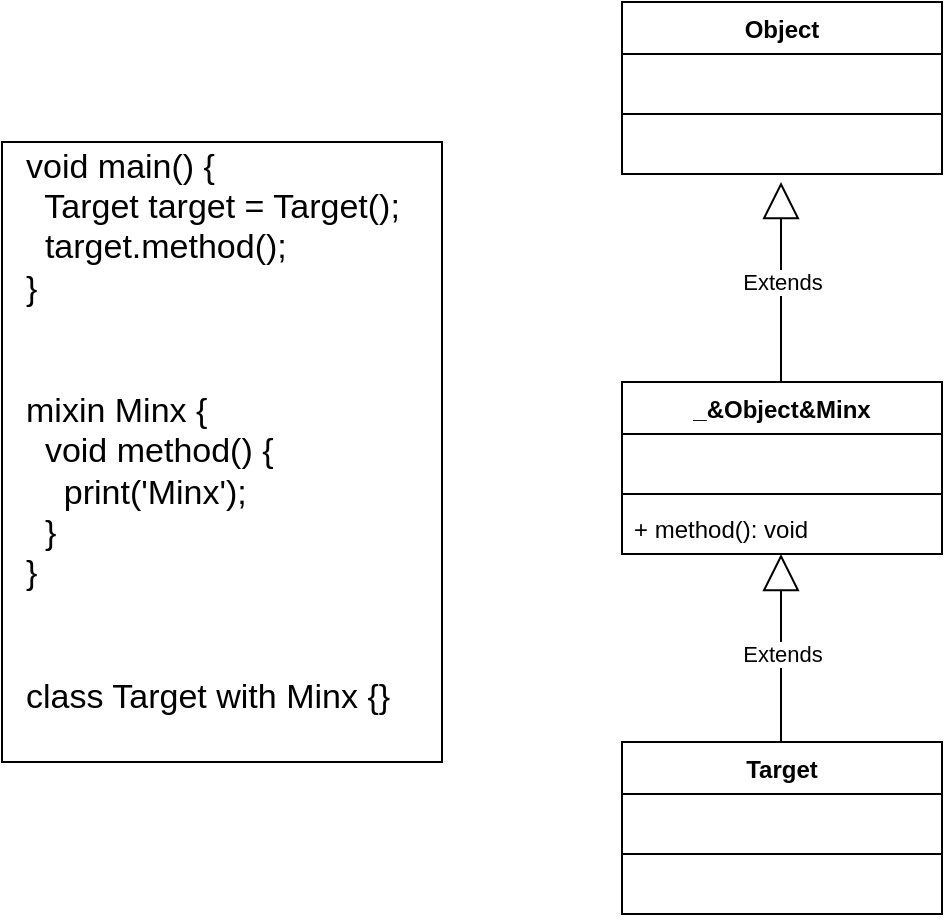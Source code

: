 <mxfile version="14.1.1" type="github">
  <diagram id="N8W1HHykKFwyfIRRnIqX" name="Page-1">
    <mxGraphModel dx="946" dy="557" grid="1" gridSize="10" guides="1" tooltips="1" connect="1" arrows="1" fold="1" page="1" pageScale="1" pageWidth="827" pageHeight="1169" math="0" shadow="0">
      <root>
        <mxCell id="0" />
        <mxCell id="1" parent="0" />
        <mxCell id="JNwnj3zUHK7VpIajx2lt-6" value="Extends" style="endArrow=block;endSize=16;endFill=0;html=1;" parent="1" edge="1">
          <mxGeometry width="160" relative="1" as="geometry">
            <mxPoint x="549.5" y="426" as="sourcePoint" />
            <mxPoint x="549.5" y="326" as="targetPoint" />
          </mxGeometry>
        </mxCell>
        <mxCell id="JNwnj3zUHK7VpIajx2lt-7" value="_&amp;Object&amp;Minx" style="swimlane;fontStyle=1;align=center;verticalAlign=top;childLayout=stackLayout;horizontal=1;startSize=26;horizontalStack=0;resizeParent=1;resizeParentMax=0;resizeLast=0;collapsible=1;marginBottom=0;" parent="1" vertex="1">
          <mxGeometry x="470" y="240" width="160" height="86" as="geometry" />
        </mxCell>
        <mxCell id="JNwnj3zUHK7VpIajx2lt-8" value="    " style="text;strokeColor=none;fillColor=none;align=left;verticalAlign=top;spacingLeft=4;spacingRight=4;overflow=hidden;rotatable=0;points=[[0,0.5],[1,0.5]];portConstraint=eastwest;" parent="JNwnj3zUHK7VpIajx2lt-7" vertex="1">
          <mxGeometry y="26" width="160" height="26" as="geometry" />
        </mxCell>
        <mxCell id="JNwnj3zUHK7VpIajx2lt-9" value="" style="line;strokeWidth=1;fillColor=none;align=left;verticalAlign=middle;spacingTop=-1;spacingLeft=3;spacingRight=3;rotatable=0;labelPosition=right;points=[];portConstraint=eastwest;" parent="JNwnj3zUHK7VpIajx2lt-7" vertex="1">
          <mxGeometry y="52" width="160" height="8" as="geometry" />
        </mxCell>
        <mxCell id="JNwnj3zUHK7VpIajx2lt-10" value="+ method(): void" style="text;strokeColor=none;fillColor=none;align=left;verticalAlign=top;spacingLeft=4;spacingRight=4;overflow=hidden;rotatable=0;points=[[0,0.5],[1,0.5]];portConstraint=eastwest;" parent="JNwnj3zUHK7VpIajx2lt-7" vertex="1">
          <mxGeometry y="60" width="160" height="26" as="geometry" />
        </mxCell>
        <mxCell id="JNwnj3zUHK7VpIajx2lt-12" value="Target" style="swimlane;fontStyle=1;align=center;verticalAlign=top;childLayout=stackLayout;horizontal=1;startSize=26;horizontalStack=0;resizeParent=1;resizeParentMax=0;resizeLast=0;collapsible=1;marginBottom=0;" parent="1" vertex="1">
          <mxGeometry x="470" y="420" width="160" height="86" as="geometry" />
        </mxCell>
        <mxCell id="JNwnj3zUHK7VpIajx2lt-13" value="    " style="text;strokeColor=none;fillColor=none;align=left;verticalAlign=top;spacingLeft=4;spacingRight=4;overflow=hidden;rotatable=0;points=[[0,0.5],[1,0.5]];portConstraint=eastwest;" parent="JNwnj3zUHK7VpIajx2lt-12" vertex="1">
          <mxGeometry y="26" width="160" height="26" as="geometry" />
        </mxCell>
        <mxCell id="JNwnj3zUHK7VpIajx2lt-14" value="" style="line;strokeWidth=1;fillColor=none;align=left;verticalAlign=middle;spacingTop=-1;spacingLeft=3;spacingRight=3;rotatable=0;labelPosition=right;points=[];portConstraint=eastwest;" parent="JNwnj3zUHK7VpIajx2lt-12" vertex="1">
          <mxGeometry y="52" width="160" height="8" as="geometry" />
        </mxCell>
        <mxCell id="JNwnj3zUHK7VpIajx2lt-15" value=" " style="text;strokeColor=none;fillColor=none;align=left;verticalAlign=top;spacingLeft=4;spacingRight=4;overflow=hidden;rotatable=0;points=[[0,0.5],[1,0.5]];portConstraint=eastwest;" parent="JNwnj3zUHK7VpIajx2lt-12" vertex="1">
          <mxGeometry y="60" width="160" height="26" as="geometry" />
        </mxCell>
        <mxCell id="JNwnj3zUHK7VpIajx2lt-17" value="Object" style="swimlane;fontStyle=1;align=center;verticalAlign=top;childLayout=stackLayout;horizontal=1;startSize=26;horizontalStack=0;resizeParent=1;resizeParentMax=0;resizeLast=0;collapsible=1;marginBottom=0;" parent="1" vertex="1">
          <mxGeometry x="470" y="50" width="160" height="86" as="geometry" />
        </mxCell>
        <mxCell id="JNwnj3zUHK7VpIajx2lt-18" value=" " style="text;strokeColor=none;fillColor=none;align=left;verticalAlign=top;spacingLeft=4;spacingRight=4;overflow=hidden;rotatable=0;points=[[0,0.5],[1,0.5]];portConstraint=eastwest;" parent="JNwnj3zUHK7VpIajx2lt-17" vertex="1">
          <mxGeometry y="26" width="160" height="26" as="geometry" />
        </mxCell>
        <mxCell id="JNwnj3zUHK7VpIajx2lt-19" value="" style="line;strokeWidth=1;fillColor=none;align=left;verticalAlign=middle;spacingTop=-1;spacingLeft=3;spacingRight=3;rotatable=0;labelPosition=right;points=[];portConstraint=eastwest;" parent="JNwnj3zUHK7VpIajx2lt-17" vertex="1">
          <mxGeometry y="52" width="160" height="8" as="geometry" />
        </mxCell>
        <mxCell id="JNwnj3zUHK7VpIajx2lt-20" value=" " style="text;strokeColor=none;fillColor=none;align=left;verticalAlign=top;spacingLeft=4;spacingRight=4;overflow=hidden;rotatable=0;points=[[0,0.5],[1,0.5]];portConstraint=eastwest;" parent="JNwnj3zUHK7VpIajx2lt-17" vertex="1">
          <mxGeometry y="60" width="160" height="26" as="geometry" />
        </mxCell>
        <mxCell id="JNwnj3zUHK7VpIajx2lt-21" value="Extends" style="endArrow=block;endSize=16;endFill=0;html=1;" parent="1" edge="1">
          <mxGeometry width="160" relative="1" as="geometry">
            <mxPoint x="549.5" y="240" as="sourcePoint" />
            <mxPoint x="549.5" y="140" as="targetPoint" />
          </mxGeometry>
        </mxCell>
        <mxCell id="JNwnj3zUHK7VpIajx2lt-29" value="&lt;div style=&quot;font-size: 17px;&quot;&gt;void main() {&lt;/div&gt;&lt;div style=&quot;font-size: 17px;&quot;&gt;&amp;nbsp; Target target = Target();&lt;/div&gt;&lt;div style=&quot;font-size: 17px;&quot;&gt;&amp;nbsp; target.method();&lt;/div&gt;&lt;div style=&quot;font-size: 17px;&quot;&gt;}&lt;/div&gt;&lt;div style=&quot;font-size: 17px;&quot;&gt;&lt;br style=&quot;font-size: 17px;&quot;&gt;&lt;/div&gt;&lt;div style=&quot;font-size: 17px;&quot;&gt;&lt;br style=&quot;font-size: 17px;&quot;&gt;&lt;/div&gt;&lt;div style=&quot;font-size: 17px;&quot;&gt;mixin Minx {&lt;/div&gt;&lt;div style=&quot;font-size: 17px;&quot;&gt;&amp;nbsp; void method() {&lt;/div&gt;&lt;div style=&quot;font-size: 17px;&quot;&gt;&amp;nbsp; &amp;nbsp; print(&#39;Minx&#39;);&lt;/div&gt;&lt;div style=&quot;font-size: 17px;&quot;&gt;&amp;nbsp; }&lt;/div&gt;&lt;div style=&quot;font-size: 17px;&quot;&gt;}&lt;/div&gt;&lt;div style=&quot;font-size: 17px;&quot;&gt;&lt;br style=&quot;font-size: 17px;&quot;&gt;&lt;/div&gt;&lt;div style=&quot;font-size: 17px;&quot;&gt;&lt;br style=&quot;font-size: 17px;&quot;&gt;&lt;/div&gt;&lt;div style=&quot;font-size: 17px;&quot;&gt;class Target with Minx {}&lt;/div&gt;&lt;div style=&quot;font-size: 17px;&quot;&gt;&lt;br style=&quot;font-size: 17px;&quot;&gt;&lt;/div&gt;" style="text;html=1;align=left;verticalAlign=middle;resizable=0;points=[];autosize=1;fontSize=17;dashed=1;" parent="1" vertex="1">
          <mxGeometry x="170" y="120" width="200" height="310" as="geometry" />
        </mxCell>
        <mxCell id="qGN4hegRcMGnjekCTG_t-1" value="" style="rounded=0;whiteSpace=wrap;html=1;fontSize=17;align=left;fillColor=none;strokeWidth=1;" vertex="1" parent="1">
          <mxGeometry x="160" y="120" width="220" height="310" as="geometry" />
        </mxCell>
      </root>
    </mxGraphModel>
  </diagram>
</mxfile>
